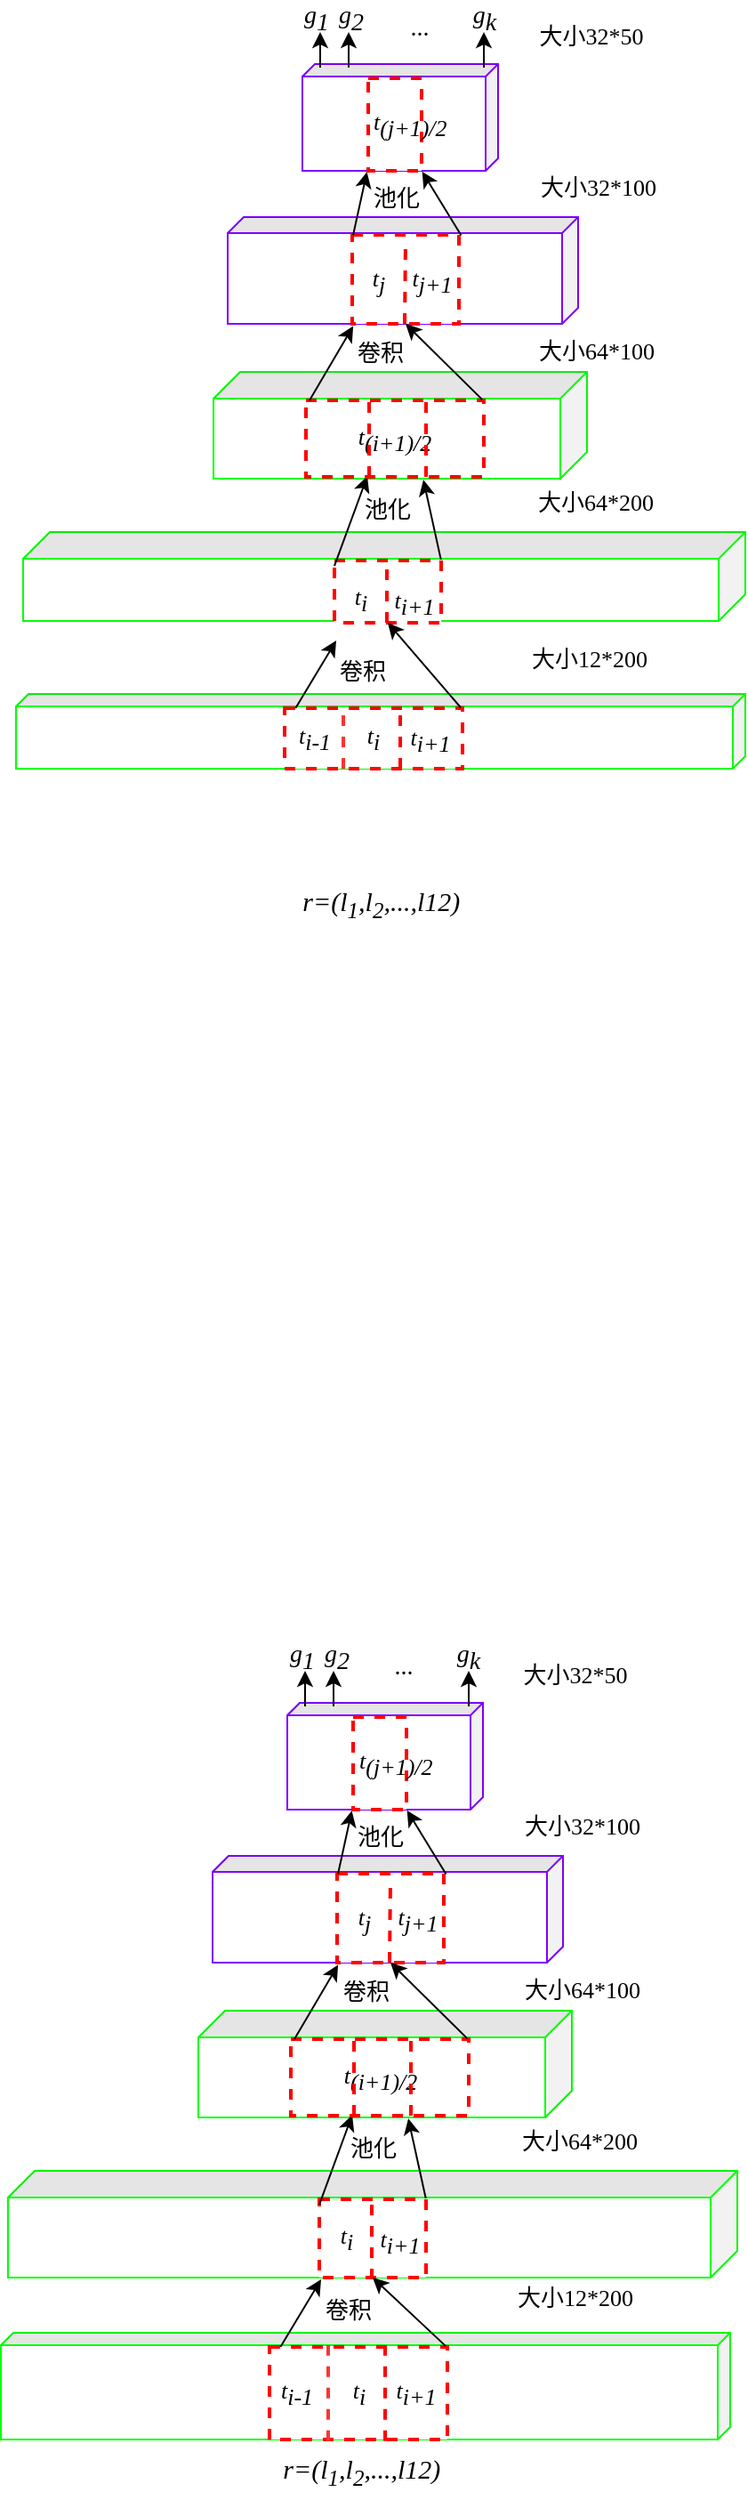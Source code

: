 <mxfile version="12.3.0" type="github" pages="1">
  <diagram id="xomN25JMLdnJ_QrAI-wc" name="Page-1">
    <mxGraphModel dx="441" dy="266" grid="1" gridSize="10" guides="1" tooltips="1" connect="1" arrows="1" fold="1" page="1" pageScale="1" pageWidth="827" pageHeight="1169" math="0" shadow="0">
      <root>
        <mxCell id="0"/>
        <mxCell id="1" parent="0"/>
        <mxCell id="jfBKxEfQu9cr7d7Tc6k2-1" value="" style="shape=cube;whiteSpace=wrap;html=1;boundedLbl=1;backgroundOutline=1;darkOpacity=0.05;darkOpacity2=0.1;direction=south;size=7;fontFamily=Times New Roman;strokeColor=#00FF00;" parent="1" vertex="1">
          <mxGeometry x="190" y="618" width="410" height="42" as="geometry"/>
        </mxCell>
        <mxCell id="jfBKxEfQu9cr7d7Tc6k2-2" value="" style="shape=cube;whiteSpace=wrap;html=1;boundedLbl=1;backgroundOutline=1;darkOpacity=0.05;darkOpacity2=0.1;direction=south;size=15;fontFamily=Times New Roman;strokeColor=#00FF00;" parent="1" vertex="1">
          <mxGeometry x="194" y="527" width="406" height="50" as="geometry"/>
        </mxCell>
        <mxCell id="jfBKxEfQu9cr7d7Tc6k2-3" value="" style="endArrow=classic;html=1;fontFamily=Times New Roman;exitX=0.012;exitY=0.017;exitDx=0;exitDy=0;exitPerimeter=0;" parent="1" edge="1">
          <mxGeometry width="50" height="50" relative="1" as="geometry">
            <mxPoint x="341.2" y="635.884" as="sourcePoint"/>
            <mxPoint x="370" y="588" as="targetPoint"/>
          </mxGeometry>
        </mxCell>
        <mxCell id="jfBKxEfQu9cr7d7Tc6k2-5" value="&lt;i style=&quot;font-size: 13px;&quot;&gt;t&lt;sub style=&quot;font-size: 13px;&quot;&gt;i&lt;/sub&gt;&lt;/i&gt;" style="rounded=0;whiteSpace=wrap;html=1;dashed=1;fontFamily=Times New Roman;fontSize=13;strokeColor=#FF0000;strokeWidth=2;" parent="1" vertex="1">
          <mxGeometry x="341" y="626" width="100" height="34" as="geometry"/>
        </mxCell>
        <mxCell id="jfBKxEfQu9cr7d7Tc6k2-18" value="&lt;font style=&quot;font-size: 13px;&quot;&gt;卷积&lt;/font&gt;" style="text;html=1;resizable=0;points=[];autosize=1;align=left;verticalAlign=top;spacingTop=-4;fontFamily=Times New Roman;fontSize=13;" parent="1" vertex="1">
          <mxGeometry x="370" y="595" width="40" height="20" as="geometry"/>
        </mxCell>
        <mxCell id="jfBKxEfQu9cr7d7Tc6k2-20" value="" style="shape=cube;whiteSpace=wrap;html=1;boundedLbl=1;backgroundOutline=1;darkOpacity=0.05;darkOpacity2=0.1;direction=south;size=15;fontFamily=Times New Roman;fontSize=16;strokeColor=#00FF00;" parent="1" vertex="1">
          <mxGeometry x="301" y="437" width="210" height="60" as="geometry"/>
        </mxCell>
        <mxCell id="jfBKxEfQu9cr7d7Tc6k2-22" value="" style="rounded=0;whiteSpace=wrap;html=1;dashed=1;fontFamily=Times New Roman;fontSize=16;strokeColor=#FF0000;strokeWidth=2;" parent="1" vertex="1">
          <mxGeometry x="369" y="543" width="60" height="35" as="geometry"/>
        </mxCell>
        <mxCell id="jfBKxEfQu9cr7d7Tc6k2-23" value="" style="endArrow=none;dashed=1;html=1;fontFamily=Times New Roman;fontSize=16;strokeColor=#FF0000;strokeWidth=2;" parent="1" edge="1">
          <mxGeometry width="50" height="50" relative="1" as="geometry">
            <mxPoint x="398.5" y="578" as="sourcePoint"/>
            <mxPoint x="398.5" y="543" as="targetPoint"/>
          </mxGeometry>
        </mxCell>
        <mxCell id="jfBKxEfQu9cr7d7Tc6k2-27" value="&lt;font style=&quot;font-size: 13px;&quot;&gt;池化&lt;/font&gt;" style="text;html=1;resizable=0;points=[];autosize=1;align=left;verticalAlign=top;spacingTop=-4;fontFamily=Times New Roman;fontSize=13;" parent="1" vertex="1">
          <mxGeometry x="384" y="504" width="40" height="20" as="geometry"/>
        </mxCell>
        <mxCell id="jfBKxEfQu9cr7d7Tc6k2-28" value="&lt;i style=&quot;font-size: 13px;&quot;&gt;t&lt;sub style=&quot;font-size: 13px;&quot;&gt;i-1&lt;/sub&gt;&lt;/i&gt;" style="text;html=1;strokeColor=none;fillColor=none;align=center;verticalAlign=middle;whiteSpace=wrap;rounded=0;dashed=1;fontFamily=Times New Roman;fontSize=13;" parent="1" vertex="1">
          <mxGeometry x="337.5" y="633" width="40" height="20" as="geometry"/>
        </mxCell>
        <mxCell id="jfBKxEfQu9cr7d7Tc6k2-34" value="&lt;i style=&quot;font-size: 13px;&quot;&gt;t&lt;sub style=&quot;font-size: 13px;&quot;&gt;i&lt;/sub&gt;&lt;/i&gt;" style="text;html=1;strokeColor=none;fillColor=none;align=center;verticalAlign=middle;whiteSpace=wrap;rounded=0;dashed=1;fontFamily=Times New Roman;fontSize=13;" parent="1" vertex="1">
          <mxGeometry x="379" y="555" width="10" height="20" as="geometry"/>
        </mxCell>
        <mxCell id="GcitMClPT5unUkETLewl-24" value="&lt;i style=&quot;font-size: 13px;&quot;&gt;t&lt;sub style=&quot;font-size: 13px;&quot;&gt;i+1&lt;/sub&gt;&lt;/i&gt;" style="text;html=1;strokeColor=none;fillColor=none;align=center;verticalAlign=middle;whiteSpace=wrap;rounded=0;dashed=1;fontFamily=Times New Roman;fontSize=13;" parent="1" vertex="1">
          <mxGeometry x="409" y="557" width="10" height="20" as="geometry"/>
        </mxCell>
        <mxCell id="jfBKxEfQu9cr7d7Tc6k2-53" value="&lt;font style=&quot;font-size: 15px&quot;&gt;&lt;font style=&quot;font-size: 15px&quot;&gt;&lt;i&gt;&lt;span&gt;&amp;nbsp;r=(l&lt;/span&gt;&lt;sub&gt;1&lt;/sub&gt;&lt;span&gt;,l&lt;/span&gt;&lt;sub&gt;2&lt;/sub&gt;&lt;span&gt;,...,l&lt;/span&gt;&lt;span&gt;12&lt;/span&gt;&lt;/i&gt;&lt;/font&gt;&lt;i&gt;)&lt;/i&gt;&lt;/font&gt;" style="text;html=1;strokeColor=none;fillColor=none;align=center;verticalAlign=middle;whiteSpace=wrap;rounded=0;dashed=1;fontFamily=Times New Roman;" parent="1" vertex="1">
          <mxGeometry x="298.5" y="720" width="189" height="31" as="geometry"/>
        </mxCell>
        <mxCell id="GcitMClPT5unUkETLewl-4" value="" style="endArrow=none;dashed=1;html=1;entryX=0.3;entryY=0;entryDx=0;entryDy=0;entryPerimeter=0;exitX=0.307;exitY=1.035;exitDx=0;exitDy=0;exitPerimeter=0;fontFamily=Times New Roman;fontSize=18;strokeColor=#FF3333;strokeWidth=2;" parent="1" edge="1">
          <mxGeometry width="50" height="50" relative="1" as="geometry">
            <mxPoint x="374" y="660" as="sourcePoint"/>
            <mxPoint x="374" y="625" as="targetPoint"/>
          </mxGeometry>
        </mxCell>
        <mxCell id="GcitMClPT5unUkETLewl-5" value="" style="endArrow=none;dashed=1;html=1;entryX=0.3;entryY=0;entryDx=0;entryDy=0;entryPerimeter=0;fontFamily=Times New Roman;fontSize=18;strokeColor=#FF0000;strokeWidth=2;" parent="1" edge="1">
          <mxGeometry width="50" height="50" relative="1" as="geometry">
            <mxPoint x="406" y="660" as="sourcePoint"/>
            <mxPoint x="406" y="625" as="targetPoint"/>
          </mxGeometry>
        </mxCell>
        <mxCell id="GcitMClPT5unUkETLewl-14" value="" style="endArrow=classic;html=1;fontFamily=Times New Roman;exitX=0.99;exitY=-0.011;exitDx=0;exitDy=0;exitPerimeter=0;entryX=0.5;entryY=1;entryDx=0;entryDy=0;" parent="1" source="jfBKxEfQu9cr7d7Tc6k2-5" target="jfBKxEfQu9cr7d7Tc6k2-22" edge="1">
          <mxGeometry width="50" height="50" relative="1" as="geometry">
            <mxPoint x="352.2" y="645.884" as="sourcePoint"/>
            <mxPoint x="381" y="598" as="targetPoint"/>
          </mxGeometry>
        </mxCell>
        <mxCell id="GcitMClPT5unUkETLewl-15" value="" style="endArrow=classic;html=1;fillColor=#ffffff;fontFamily=Times New Roman;fontSize=18;exitX=-0.017;exitY=0.025;exitDx=0;exitDy=0;exitPerimeter=0;entryX=0.345;entryY=0.992;entryDx=0;entryDy=0;entryPerimeter=0;" parent="1" target="GcitMClPT5unUkETLewl-33" edge="1">
          <mxGeometry width="50" height="50" relative="1" as="geometry">
            <mxPoint x="368.98" y="546.1" as="sourcePoint"/>
            <mxPoint x="386" y="490" as="targetPoint"/>
          </mxGeometry>
        </mxCell>
        <mxCell id="GcitMClPT5unUkETLewl-16" value="" style="endArrow=classic;html=1;fillColor=#ffffff;fontFamily=Times New Roman;fontSize=18;entryX=1.011;entryY=0.438;entryDx=0;entryDy=0;entryPerimeter=0;exitX=0.998;exitY=-0.012;exitDx=0;exitDy=0;exitPerimeter=0;" parent="1" source="jfBKxEfQu9cr7d7Tc6k2-22" target="jfBKxEfQu9cr7d7Tc6k2-20" edge="1">
          <mxGeometry width="50" height="50" relative="1" as="geometry">
            <mxPoint x="520" y="530" as="sourcePoint"/>
            <mxPoint x="570" y="480" as="targetPoint"/>
          </mxGeometry>
        </mxCell>
        <mxCell id="GcitMClPT5unUkETLewl-26" value="&lt;i style=&quot;font-size: 13px;&quot;&gt;t&lt;sub style=&quot;font-size: 13px;&quot;&gt;i+1&lt;/sub&gt;&lt;/i&gt;" style="text;html=1;strokeColor=none;fillColor=none;align=center;verticalAlign=middle;whiteSpace=wrap;rounded=0;dashed=1;fontFamily=Times New Roman;fontSize=13;" parent="1" vertex="1">
          <mxGeometry x="418" y="634" width="10" height="20" as="geometry"/>
        </mxCell>
        <mxCell id="GcitMClPT5unUkETLewl-31" value="" style="shape=cube;whiteSpace=wrap;html=1;boundedLbl=1;backgroundOutline=1;darkOpacity=0.05;darkOpacity2=0.1;direction=south;size=9;fontFamily=Times New Roman;strokeColor=#7F00FF;" parent="1" vertex="1">
          <mxGeometry x="309" y="350" width="197" height="60" as="geometry"/>
        </mxCell>
        <mxCell id="GcitMClPT5unUkETLewl-32" value="" style="shape=cube;whiteSpace=wrap;html=1;boundedLbl=1;backgroundOutline=1;darkOpacity=0.05;darkOpacity2=0.1;direction=south;size=7;fontFamily=Times New Roman;strokeColor=#7F00FF;" parent="1" vertex="1">
          <mxGeometry x="351" y="264" width="110" height="60" as="geometry"/>
        </mxCell>
        <mxCell id="GcitMClPT5unUkETLewl-33" value="&lt;i style=&quot;font-size: 13px;&quot;&gt;t&lt;/i&gt;&lt;i style=&quot;font-size: 13px;&quot;&gt;&lt;sub style=&quot;font-size: 13px;&quot;&gt;(i+1)/2&lt;/sub&gt;&lt;/i&gt;" style="rounded=0;whiteSpace=wrap;html=1;dashed=1;fontFamily=Times New Roman;fontSize=13;strokeColor=#FF0000;strokeWidth=2;" parent="1" vertex="1">
          <mxGeometry x="353" y="453" width="100" height="43" as="geometry"/>
        </mxCell>
        <mxCell id="GcitMClPT5unUkETLewl-35" value="" style="endArrow=none;dashed=1;html=1;entryX=0.3;entryY=0;entryDx=0;entryDy=0;entryPerimeter=0;exitX=0.307;exitY=1.035;exitDx=0;exitDy=0;exitPerimeter=0;fontFamily=Times New Roman;fontSize=18;strokeColor=#FF0000;strokeWidth=2;" parent="1" edge="1">
          <mxGeometry width="50" height="50" relative="1" as="geometry">
            <mxPoint x="388.5" y="496" as="sourcePoint"/>
            <mxPoint x="388.5" y="449" as="targetPoint"/>
          </mxGeometry>
        </mxCell>
        <mxCell id="GcitMClPT5unUkETLewl-36" value="" style="endArrow=none;dashed=1;html=1;entryX=0.3;entryY=0;entryDx=0;entryDy=0;entryPerimeter=0;exitX=0.307;exitY=1.035;exitDx=0;exitDy=0;exitPerimeter=0;fontFamily=Times New Roman;fontSize=18;strokeColor=#FF0000;strokeWidth=2;" parent="1" edge="1">
          <mxGeometry width="50" height="50" relative="1" as="geometry">
            <mxPoint x="420.5" y="496" as="sourcePoint"/>
            <mxPoint x="420.5" y="449" as="targetPoint"/>
          </mxGeometry>
        </mxCell>
        <mxCell id="GcitMClPT5unUkETLewl-39" value="" style="rounded=0;whiteSpace=wrap;html=1;dashed=1;fontFamily=Times New Roman;fontSize=16;strokeColor=#FF0000;strokeWidth=2;" parent="1" vertex="1">
          <mxGeometry x="379" y="360" width="60" height="50" as="geometry"/>
        </mxCell>
        <mxCell id="GcitMClPT5unUkETLewl-40" value="" style="endArrow=none;dashed=1;html=1;exitX=0.307;exitY=1.035;exitDx=0;exitDy=0;exitPerimeter=0;fontFamily=Times New Roman;fontSize=18;strokeColor=#FF0000;strokeWidth=2;" parent="1" edge="1">
          <mxGeometry width="50" height="50" relative="1" as="geometry">
            <mxPoint x="408.5" y="410" as="sourcePoint"/>
            <mxPoint x="409" y="363" as="targetPoint"/>
          </mxGeometry>
        </mxCell>
        <mxCell id="GcitMClPT5unUkETLewl-42" value="" style="rounded=0;whiteSpace=wrap;html=1;dashed=1;fontFamily=Times New Roman;fontSize=16;strokeColor=#FF0000;strokeWidth=2;" parent="1" vertex="1">
          <mxGeometry x="388" y="272" width="30" height="52" as="geometry"/>
        </mxCell>
        <mxCell id="GcitMClPT5unUkETLewl-43" value="" style="endArrow=classic;html=1;strokeColor=#000000;strokeWidth=1;fillColor=#ffffff;fontFamily=Times New Roman;fontSize=18;entryX=0.026;entryY=1.025;entryDx=0;entryDy=0;entryPerimeter=0;" parent="1" edge="1">
          <mxGeometry width="50" height="50" relative="1" as="geometry">
            <mxPoint x="355" y="453" as="sourcePoint"/>
            <mxPoint x="379.56" y="411.25" as="targetPoint"/>
          </mxGeometry>
        </mxCell>
        <mxCell id="GcitMClPT5unUkETLewl-44" value="" style="endArrow=classic;html=1;strokeColor=#000000;strokeWidth=1;fillColor=#ffffff;fontFamily=Times New Roman;fontSize=18;entryX=0.5;entryY=1;entryDx=0;entryDy=0;exitX=0.991;exitY=-0.01;exitDx=0;exitDy=0;exitPerimeter=0;" parent="1" source="GcitMClPT5unUkETLewl-33" target="GcitMClPT5unUkETLewl-39" edge="1">
          <mxGeometry width="50" height="50" relative="1" as="geometry">
            <mxPoint x="456" y="454" as="sourcePoint"/>
            <mxPoint x="260" y="390" as="targetPoint"/>
          </mxGeometry>
        </mxCell>
        <mxCell id="GcitMClPT5unUkETLewl-45" value="" style="endArrow=classic;html=1;strokeColor=#000000;strokeWidth=1;fillColor=#ffffff;fontFamily=Times New Roman;fontSize=18;exitX=0.009;exitY=0.001;exitDx=0;exitDy=0;exitPerimeter=0;entryX=-0.024;entryY=1.013;entryDx=0;entryDy=0;entryPerimeter=0;" parent="1" source="GcitMClPT5unUkETLewl-39" target="GcitMClPT5unUkETLewl-42" edge="1">
          <mxGeometry width="50" height="50" relative="1" as="geometry">
            <mxPoint x="510" y="360" as="sourcePoint"/>
            <mxPoint x="560" y="310" as="targetPoint"/>
          </mxGeometry>
        </mxCell>
        <mxCell id="GcitMClPT5unUkETLewl-46" value="" style="endArrow=classic;html=1;strokeColor=#000000;strokeWidth=1;fillColor=#ffffff;fontFamily=Times New Roman;fontSize=18;exitX=1.021;exitY=0.006;exitDx=0;exitDy=0;exitPerimeter=0;entryX=1.007;entryY=0.388;entryDx=0;entryDy=0;entryPerimeter=0;" parent="1" source="GcitMClPT5unUkETLewl-39" target="GcitMClPT5unUkETLewl-32" edge="1">
          <mxGeometry width="50" height="50" relative="1" as="geometry">
            <mxPoint x="560" y="400" as="sourcePoint"/>
            <mxPoint x="610" y="350" as="targetPoint"/>
          </mxGeometry>
        </mxCell>
        <mxCell id="GcitMClPT5unUkETLewl-47" value="&lt;font style=&quot;font-size: 13px;&quot;&gt;卷积&lt;/font&gt;" style="text;html=1;resizable=0;points=[];autosize=1;align=left;verticalAlign=top;spacingTop=-4;fontFamily=Times New Roman;fontSize=13;" parent="1" vertex="1">
          <mxGeometry x="380" y="416" width="40" height="20" as="geometry"/>
        </mxCell>
        <mxCell id="GcitMClPT5unUkETLewl-48" value="&lt;font style=&quot;font-size: 13px;&quot;&gt;池化&lt;/font&gt;" style="text;html=1;resizable=0;points=[];autosize=1;align=left;verticalAlign=top;spacingTop=-4;fontFamily=Times New Roman;fontSize=13;" parent="1" vertex="1">
          <mxGeometry x="388.5" y="329" width="40" height="20" as="geometry"/>
        </mxCell>
        <mxCell id="GcitMClPT5unUkETLewl-51" value="&lt;font style=&quot;font-size: 13px;&quot;&gt;大小64*200&lt;/font&gt;" style="text;html=1;strokeColor=none;fillColor=none;align=center;verticalAlign=middle;whiteSpace=wrap;rounded=0;shadow=0;glass=0;comic=0;labelBackgroundColor=none;fontFamily=Times New Roman;fontSize=13;" parent="1" vertex="1">
          <mxGeometry x="469.5" y="492.5" width="92" height="35" as="geometry"/>
        </mxCell>
        <mxCell id="GcitMClPT5unUkETLewl-53" value="&lt;i style=&quot;font-size: 13px;&quot;&gt;t&lt;sub style=&quot;font-size: 13px;&quot;&gt;j&lt;/sub&gt;&lt;/i&gt;" style="text;html=1;strokeColor=none;fillColor=none;align=center;verticalAlign=middle;whiteSpace=wrap;rounded=0;shadow=0;glass=0;comic=0;labelBackgroundColor=none;fontFamily=Times New Roman;fontSize=13;" parent="1" vertex="1">
          <mxGeometry x="379" y="376" width="30" height="20" as="geometry"/>
        </mxCell>
        <mxCell id="GcitMClPT5unUkETLewl-54" value="&lt;i style=&quot;font-size: 13px;&quot;&gt;t&lt;sub style=&quot;font-size: 13px;&quot;&gt;j+1&lt;/sub&gt;&lt;/i&gt;" style="text;html=1;strokeColor=none;fillColor=none;align=center;verticalAlign=middle;whiteSpace=wrap;rounded=0;shadow=0;glass=0;comic=0;labelBackgroundColor=none;fontFamily=Times New Roman;fontSize=13;" parent="1" vertex="1">
          <mxGeometry x="404" y="376" width="40" height="20" as="geometry"/>
        </mxCell>
        <mxCell id="GcitMClPT5unUkETLewl-55" value="&lt;i style=&quot;font-size: 13px;&quot;&gt;t&lt;sub style=&quot;font-size: 13px;&quot;&gt;(j+1)/2&lt;/sub&gt;&lt;/i&gt;" style="text;html=1;fontSize=13;fontFamily=Times New Roman;" parent="1" vertex="1">
          <mxGeometry x="389" y="282" width="50" height="38" as="geometry"/>
        </mxCell>
        <mxCell id="GcitMClPT5unUkETLewl-58" value="" style="endArrow=classic;html=1;strokeColor=#000000;strokeWidth=1;fillColor=#ffffff;fontFamily=Times New Roman;fontSize=18;" parent="1" edge="1">
          <mxGeometry width="50" height="50" relative="1" as="geometry">
            <mxPoint x="361" y="266" as="sourcePoint"/>
            <mxPoint x="361" y="246" as="targetPoint"/>
          </mxGeometry>
        </mxCell>
        <mxCell id="GcitMClPT5unUkETLewl-59" value="" style="endArrow=classic;html=1;strokeColor=#000000;strokeWidth=1;fillColor=#ffffff;fontFamily=Times New Roman;fontSize=18;" parent="1" edge="1">
          <mxGeometry width="50" height="50" relative="1" as="geometry">
            <mxPoint x="377.0" y="266" as="sourcePoint"/>
            <mxPoint x="377.0" y="246" as="targetPoint"/>
          </mxGeometry>
        </mxCell>
        <mxCell id="GcitMClPT5unUkETLewl-60" value="" style="endArrow=classic;html=1;strokeColor=#000000;strokeWidth=1;fillColor=#ffffff;fontFamily=Times New Roman;fontSize=18;" parent="1" edge="1">
          <mxGeometry width="50" height="50" relative="1" as="geometry">
            <mxPoint x="453.0" y="266" as="sourcePoint"/>
            <mxPoint x="453.0" y="246" as="targetPoint"/>
          </mxGeometry>
        </mxCell>
        <mxCell id="GcitMClPT5unUkETLewl-61" value="&lt;i style=&quot;font-size: 14px;&quot;&gt;g&lt;sub style=&quot;font-size: 14px;&quot;&gt;1&lt;/sub&gt;&lt;/i&gt;" style="text;html=1;strokeColor=none;fillColor=none;align=center;verticalAlign=middle;whiteSpace=wrap;rounded=0;shadow=0;glass=0;comic=0;labelBackgroundColor=none;fontFamily=Times New Roman;fontSize=14;" parent="1" vertex="1">
          <mxGeometry x="344" y="229" width="30" height="20" as="geometry"/>
        </mxCell>
        <mxCell id="GcitMClPT5unUkETLewl-62" value="&lt;i style=&quot;font-size: 14px;&quot;&gt;g&lt;sub style=&quot;font-size: 14px;&quot;&gt;2&lt;br style=&quot;font-size: 14px;&quot;&gt;&lt;/sub&gt;&lt;/i&gt;" style="text;html=1;strokeColor=none;fillColor=none;align=center;verticalAlign=middle;whiteSpace=wrap;rounded=0;shadow=0;glass=0;comic=0;labelBackgroundColor=none;fontFamily=Times New Roman;fontSize=14;" parent="1" vertex="1">
          <mxGeometry x="369" y="229" width="19" height="20" as="geometry"/>
        </mxCell>
        <mxCell id="GcitMClPT5unUkETLewl-64" value="&lt;i style=&quot;font-size: 14px;&quot;&gt;g&lt;sub style=&quot;font-size: 14px;&quot;&gt;k&lt;br style=&quot;font-size: 14px;&quot;&gt;&lt;/sub&gt;&lt;/i&gt;" style="text;html=1;strokeColor=none;fillColor=none;align=center;verticalAlign=middle;whiteSpace=wrap;rounded=0;shadow=0;glass=0;comic=0;labelBackgroundColor=none;fontFamily=Times New Roman;fontSize=14;" parent="1" vertex="1">
          <mxGeometry x="444.5" y="229" width="17" height="20" as="geometry"/>
        </mxCell>
        <mxCell id="GcitMClPT5unUkETLewl-66" value="&lt;font style=&quot;font-size: 14px;&quot;&gt;...&lt;/font&gt;" style="text;html=1;strokeColor=none;fillColor=none;align=center;verticalAlign=middle;whiteSpace=wrap;rounded=0;shadow=0;glass=0;comic=0;labelBackgroundColor=none;fontFamily=Times New Roman;fontSize=14;" parent="1" vertex="1">
          <mxGeometry x="401.5" y="236" width="30" height="15" as="geometry"/>
        </mxCell>
        <mxCell id="GcitMClPT5unUkETLewl-67" value="&lt;font style=&quot;font-size: 13px;&quot;&gt;大小12*200&lt;/font&gt;" style="text;html=1;fontSize=13;fontFamily=Times New Roman;" parent="1" vertex="1">
          <mxGeometry x="478" y="584" width="101" height="40" as="geometry"/>
        </mxCell>
        <mxCell id="GcitMClPT5unUkETLewl-68" value="&lt;font style=&quot;font-size: 13px;&quot;&gt;大小64*100&lt;/font&gt;" style="text;html=1;strokeColor=none;fillColor=none;align=center;verticalAlign=middle;whiteSpace=wrap;rounded=0;shadow=0;glass=0;comic=0;labelBackgroundColor=none;fontFamily=Times New Roman;fontSize=13;" parent="1" vertex="1">
          <mxGeometry x="468" y="407" width="97" height="35" as="geometry"/>
        </mxCell>
        <mxCell id="GcitMClPT5unUkETLewl-69" value="&lt;font style=&quot;font-size: 13px;&quot;&gt;大小32*100&lt;/font&gt;" style="text;html=1;strokeColor=none;fillColor=none;align=center;verticalAlign=middle;whiteSpace=wrap;rounded=0;shadow=0;glass=0;comic=0;labelBackgroundColor=none;fontFamily=Times New Roman;fontSize=13;" parent="1" vertex="1">
          <mxGeometry x="468.5" y="315" width="97" height="35" as="geometry"/>
        </mxCell>
        <mxCell id="GcitMClPT5unUkETLewl-70" value="&lt;font style=&quot;font-size: 13px;&quot;&gt;大小32*50&lt;/font&gt;" style="text;html=1;strokeColor=none;fillColor=none;align=center;verticalAlign=middle;whiteSpace=wrap;rounded=0;shadow=0;glass=0;comic=0;labelBackgroundColor=none;fontFamily=Times New Roman;fontSize=13;" parent="1" vertex="1">
          <mxGeometry x="464.5" y="230.5" width="97" height="35" as="geometry"/>
        </mxCell>
        <mxCell id="2TXswu2r6WJ3RSh1Z9Y_-3" value="" style="shape=cube;whiteSpace=wrap;html=1;boundedLbl=1;backgroundOutline=1;darkOpacity=0.05;darkOpacity2=0.1;direction=south;size=7;fontFamily=Times New Roman;strokeColor=#00FF00;" vertex="1" parent="1">
          <mxGeometry x="181.5" y="1539" width="410" height="60" as="geometry"/>
        </mxCell>
        <mxCell id="2TXswu2r6WJ3RSh1Z9Y_-4" value="" style="shape=cube;whiteSpace=wrap;html=1;boundedLbl=1;backgroundOutline=1;darkOpacity=0.05;darkOpacity2=0.1;direction=south;size=15;fontFamily=Times New Roman;strokeColor=#00FF00;" vertex="1" parent="1">
          <mxGeometry x="185.5" y="1448" width="410" height="60" as="geometry"/>
        </mxCell>
        <mxCell id="2TXswu2r6WJ3RSh1Z9Y_-5" value="" style="endArrow=classic;html=1;fontFamily=Times New Roman;exitX=0.012;exitY=0.017;exitDx=0;exitDy=0;exitPerimeter=0;" edge="1" parent="1">
          <mxGeometry width="50" height="50" relative="1" as="geometry">
            <mxPoint x="332.7" y="1556.884" as="sourcePoint"/>
            <mxPoint x="361.5" y="1509" as="targetPoint"/>
          </mxGeometry>
        </mxCell>
        <mxCell id="2TXswu2r6WJ3RSh1Z9Y_-6" value="&lt;i style=&quot;font-size: 13px;&quot;&gt;t&lt;sub style=&quot;font-size: 13px;&quot;&gt;i&lt;/sub&gt;&lt;/i&gt;" style="rounded=0;whiteSpace=wrap;html=1;dashed=1;fontFamily=Times New Roman;fontSize=13;strokeColor=#FF0000;strokeWidth=2;" vertex="1" parent="1">
          <mxGeometry x="332.5" y="1547" width="100" height="52" as="geometry"/>
        </mxCell>
        <mxCell id="2TXswu2r6WJ3RSh1Z9Y_-7" value="&lt;font style=&quot;font-size: 13px;&quot;&gt;卷积&lt;/font&gt;" style="text;html=1;resizable=0;points=[];autosize=1;align=left;verticalAlign=top;spacingTop=-4;fontFamily=Times New Roman;fontSize=13;" vertex="1" parent="1">
          <mxGeometry x="361.5" y="1516" width="40" height="20" as="geometry"/>
        </mxCell>
        <mxCell id="2TXswu2r6WJ3RSh1Z9Y_-8" value="" style="shape=cube;whiteSpace=wrap;html=1;boundedLbl=1;backgroundOutline=1;darkOpacity=0.05;darkOpacity2=0.1;direction=south;size=15;fontFamily=Times New Roman;fontSize=16;strokeColor=#00FF00;" vertex="1" parent="1">
          <mxGeometry x="292.5" y="1358" width="210" height="60" as="geometry"/>
        </mxCell>
        <mxCell id="2TXswu2r6WJ3RSh1Z9Y_-9" value="" style="rounded=0;whiteSpace=wrap;html=1;dashed=1;fontFamily=Times New Roman;fontSize=16;strokeColor=#FF0000;strokeWidth=2;" vertex="1" parent="1">
          <mxGeometry x="360.5" y="1464" width="60" height="44" as="geometry"/>
        </mxCell>
        <mxCell id="2TXswu2r6WJ3RSh1Z9Y_-10" value="" style="endArrow=none;dashed=1;html=1;fontFamily=Times New Roman;fontSize=16;strokeColor=#FF0000;strokeWidth=2;" edge="1" parent="1">
          <mxGeometry width="50" height="50" relative="1" as="geometry">
            <mxPoint x="390" y="1509" as="sourcePoint"/>
            <mxPoint x="390" y="1464" as="targetPoint"/>
          </mxGeometry>
        </mxCell>
        <mxCell id="2TXswu2r6WJ3RSh1Z9Y_-11" value="&lt;font style=&quot;font-size: 13px;&quot;&gt;池化&lt;/font&gt;" style="text;html=1;resizable=0;points=[];autosize=1;align=left;verticalAlign=top;spacingTop=-4;fontFamily=Times New Roman;fontSize=13;" vertex="1" parent="1">
          <mxGeometry x="375.5" y="1425" width="40" height="20" as="geometry"/>
        </mxCell>
        <mxCell id="2TXswu2r6WJ3RSh1Z9Y_-12" value="&lt;i style=&quot;font-size: 13px;&quot;&gt;t&lt;sub style=&quot;font-size: 13px;&quot;&gt;i-1&lt;/sub&gt;&lt;/i&gt;" style="text;html=1;strokeColor=none;fillColor=none;align=center;verticalAlign=middle;whiteSpace=wrap;rounded=0;dashed=1;fontFamily=Times New Roman;fontSize=13;" vertex="1" parent="1">
          <mxGeometry x="328" y="1563" width="40" height="20" as="geometry"/>
        </mxCell>
        <mxCell id="2TXswu2r6WJ3RSh1Z9Y_-13" value="&lt;i style=&quot;font-size: 13px;&quot;&gt;t&lt;sub style=&quot;font-size: 13px;&quot;&gt;i&lt;/sub&gt;&lt;/i&gt;" style="text;html=1;strokeColor=none;fillColor=none;align=center;verticalAlign=middle;whiteSpace=wrap;rounded=0;dashed=1;fontFamily=Times New Roman;fontSize=13;" vertex="1" parent="1">
          <mxGeometry x="370.5" y="1476" width="10" height="20" as="geometry"/>
        </mxCell>
        <mxCell id="2TXswu2r6WJ3RSh1Z9Y_-14" value="&lt;i style=&quot;font-size: 13px;&quot;&gt;t&lt;sub style=&quot;font-size: 13px;&quot;&gt;i+1&lt;/sub&gt;&lt;/i&gt;" style="text;html=1;strokeColor=none;fillColor=none;align=center;verticalAlign=middle;whiteSpace=wrap;rounded=0;dashed=1;fontFamily=Times New Roman;fontSize=13;" vertex="1" parent="1">
          <mxGeometry x="400.5" y="1478" width="10" height="20" as="geometry"/>
        </mxCell>
        <mxCell id="2TXswu2r6WJ3RSh1Z9Y_-15" value="&lt;font style=&quot;font-size: 15px&quot;&gt;&lt;font style=&quot;font-size: 15px&quot;&gt;&lt;i&gt;&lt;span&gt;&amp;nbsp;r=(l&lt;/span&gt;&lt;sub&gt;1&lt;/sub&gt;&lt;span&gt;,l&lt;/span&gt;&lt;sub&gt;2&lt;/sub&gt;&lt;span&gt;,...,l&lt;/span&gt;&lt;span&gt;12&lt;/span&gt;&lt;/i&gt;&lt;/font&gt;&lt;i&gt;)&lt;/i&gt;&lt;/font&gt;" style="text;html=1;strokeColor=none;fillColor=none;align=center;verticalAlign=middle;whiteSpace=wrap;rounded=0;dashed=1;fontFamily=Times New Roman;" vertex="1" parent="1">
          <mxGeometry x="288" y="1601" width="189" height="31" as="geometry"/>
        </mxCell>
        <mxCell id="2TXswu2r6WJ3RSh1Z9Y_-16" value="" style="endArrow=none;dashed=1;html=1;entryX=0.3;entryY=0;entryDx=0;entryDy=0;entryPerimeter=0;exitX=0.307;exitY=1.035;exitDx=0;exitDy=0;exitPerimeter=0;fontFamily=Times New Roman;fontSize=18;strokeColor=#FF3333;strokeWidth=2;" edge="1" parent="1">
          <mxGeometry width="50" height="50" relative="1" as="geometry">
            <mxPoint x="365.5" y="1599.82" as="sourcePoint"/>
            <mxPoint x="365.5" y="1546" as="targetPoint"/>
          </mxGeometry>
        </mxCell>
        <mxCell id="2TXswu2r6WJ3RSh1Z9Y_-17" value="" style="endArrow=none;dashed=1;html=1;entryX=0.3;entryY=0;entryDx=0;entryDy=0;entryPerimeter=0;exitX=0.307;exitY=1.035;exitDx=0;exitDy=0;exitPerimeter=0;fontFamily=Times New Roman;fontSize=18;strokeColor=#FF0000;strokeWidth=2;" edge="1" parent="1">
          <mxGeometry width="50" height="50" relative="1" as="geometry">
            <mxPoint x="397.5" y="1599.82" as="sourcePoint"/>
            <mxPoint x="397.5" y="1546" as="targetPoint"/>
          </mxGeometry>
        </mxCell>
        <mxCell id="2TXswu2r6WJ3RSh1Z9Y_-18" value="" style="endArrow=classic;html=1;fontFamily=Times New Roman;exitX=0.99;exitY=-0.011;exitDx=0;exitDy=0;exitPerimeter=0;entryX=0.5;entryY=1;entryDx=0;entryDy=0;" edge="1" parent="1" source="2TXswu2r6WJ3RSh1Z9Y_-6" target="2TXswu2r6WJ3RSh1Z9Y_-9">
          <mxGeometry width="50" height="50" relative="1" as="geometry">
            <mxPoint x="343.7" y="1566.884" as="sourcePoint"/>
            <mxPoint x="372.5" y="1519" as="targetPoint"/>
          </mxGeometry>
        </mxCell>
        <mxCell id="2TXswu2r6WJ3RSh1Z9Y_-19" value="" style="endArrow=classic;html=1;fillColor=#ffffff;fontFamily=Times New Roman;fontSize=18;exitX=-0.017;exitY=0.025;exitDx=0;exitDy=0;exitPerimeter=0;entryX=0.345;entryY=0.992;entryDx=0;entryDy=0;entryPerimeter=0;" edge="1" parent="1" target="2TXswu2r6WJ3RSh1Z9Y_-24">
          <mxGeometry width="50" height="50" relative="1" as="geometry">
            <mxPoint x="360.48" y="1467.1" as="sourcePoint"/>
            <mxPoint x="377.5" y="1411" as="targetPoint"/>
          </mxGeometry>
        </mxCell>
        <mxCell id="2TXswu2r6WJ3RSh1Z9Y_-20" value="" style="endArrow=classic;html=1;fillColor=#ffffff;fontFamily=Times New Roman;fontSize=18;entryX=1.011;entryY=0.438;entryDx=0;entryDy=0;entryPerimeter=0;exitX=0.998;exitY=-0.012;exitDx=0;exitDy=0;exitPerimeter=0;" edge="1" parent="1" source="2TXswu2r6WJ3RSh1Z9Y_-9" target="2TXswu2r6WJ3RSh1Z9Y_-8">
          <mxGeometry width="50" height="50" relative="1" as="geometry">
            <mxPoint x="511.5" y="1451" as="sourcePoint"/>
            <mxPoint x="561.5" y="1401" as="targetPoint"/>
          </mxGeometry>
        </mxCell>
        <mxCell id="2TXswu2r6WJ3RSh1Z9Y_-21" value="&lt;i style=&quot;font-size: 13px;&quot;&gt;t&lt;sub style=&quot;font-size: 13px;&quot;&gt;i+1&lt;/sub&gt;&lt;/i&gt;" style="text;html=1;strokeColor=none;fillColor=none;align=center;verticalAlign=middle;whiteSpace=wrap;rounded=0;dashed=1;fontFamily=Times New Roman;fontSize=13;" vertex="1" parent="1">
          <mxGeometry x="409.5" y="1563" width="10" height="20" as="geometry"/>
        </mxCell>
        <mxCell id="2TXswu2r6WJ3RSh1Z9Y_-22" value="" style="shape=cube;whiteSpace=wrap;html=1;boundedLbl=1;backgroundOutline=1;darkOpacity=0.05;darkOpacity2=0.1;direction=south;size=9;fontFamily=Times New Roman;strokeColor=#7F00FF;" vertex="1" parent="1">
          <mxGeometry x="300.5" y="1271" width="197" height="60" as="geometry"/>
        </mxCell>
        <mxCell id="2TXswu2r6WJ3RSh1Z9Y_-23" value="" style="shape=cube;whiteSpace=wrap;html=1;boundedLbl=1;backgroundOutline=1;darkOpacity=0.05;darkOpacity2=0.1;direction=south;size=7;fontFamily=Times New Roman;strokeColor=#7F00FF;" vertex="1" parent="1">
          <mxGeometry x="342.5" y="1185" width="110" height="60" as="geometry"/>
        </mxCell>
        <mxCell id="2TXswu2r6WJ3RSh1Z9Y_-24" value="&lt;i style=&quot;font-size: 13px;&quot;&gt;t&lt;/i&gt;&lt;i style=&quot;font-size: 13px;&quot;&gt;&lt;sub style=&quot;font-size: 13px;&quot;&gt;(i+1)/2&lt;/sub&gt;&lt;/i&gt;" style="rounded=0;whiteSpace=wrap;html=1;dashed=1;fontFamily=Times New Roman;fontSize=13;strokeColor=#FF0000;strokeWidth=2;" vertex="1" parent="1">
          <mxGeometry x="344.5" y="1374" width="100" height="43" as="geometry"/>
        </mxCell>
        <mxCell id="2TXswu2r6WJ3RSh1Z9Y_-25" value="" style="endArrow=none;dashed=1;html=1;entryX=0.3;entryY=0;entryDx=0;entryDy=0;entryPerimeter=0;exitX=0.307;exitY=1.035;exitDx=0;exitDy=0;exitPerimeter=0;fontFamily=Times New Roman;fontSize=18;strokeColor=#FF0000;strokeWidth=2;" edge="1" parent="1">
          <mxGeometry width="50" height="50" relative="1" as="geometry">
            <mxPoint x="380" y="1417" as="sourcePoint"/>
            <mxPoint x="380" y="1370" as="targetPoint"/>
          </mxGeometry>
        </mxCell>
        <mxCell id="2TXswu2r6WJ3RSh1Z9Y_-26" value="" style="endArrow=none;dashed=1;html=1;entryX=0.3;entryY=0;entryDx=0;entryDy=0;entryPerimeter=0;exitX=0.307;exitY=1.035;exitDx=0;exitDy=0;exitPerimeter=0;fontFamily=Times New Roman;fontSize=18;strokeColor=#FF0000;strokeWidth=2;" edge="1" parent="1">
          <mxGeometry width="50" height="50" relative="1" as="geometry">
            <mxPoint x="412" y="1417" as="sourcePoint"/>
            <mxPoint x="412" y="1370" as="targetPoint"/>
          </mxGeometry>
        </mxCell>
        <mxCell id="2TXswu2r6WJ3RSh1Z9Y_-27" value="" style="rounded=0;whiteSpace=wrap;html=1;dashed=1;fontFamily=Times New Roman;fontSize=16;strokeColor=#FF0000;strokeWidth=2;" vertex="1" parent="1">
          <mxGeometry x="370.5" y="1281" width="60" height="50" as="geometry"/>
        </mxCell>
        <mxCell id="2TXswu2r6WJ3RSh1Z9Y_-28" value="" style="endArrow=none;dashed=1;html=1;exitX=0.307;exitY=1.035;exitDx=0;exitDy=0;exitPerimeter=0;fontFamily=Times New Roman;fontSize=18;strokeColor=#FF0000;strokeWidth=2;" edge="1" parent="1">
          <mxGeometry width="50" height="50" relative="1" as="geometry">
            <mxPoint x="400" y="1331" as="sourcePoint"/>
            <mxPoint x="400.5" y="1284" as="targetPoint"/>
          </mxGeometry>
        </mxCell>
        <mxCell id="2TXswu2r6WJ3RSh1Z9Y_-29" value="" style="rounded=0;whiteSpace=wrap;html=1;dashed=1;fontFamily=Times New Roman;fontSize=16;strokeColor=#FF0000;strokeWidth=2;" vertex="1" parent="1">
          <mxGeometry x="379.5" y="1193" width="30" height="52" as="geometry"/>
        </mxCell>
        <mxCell id="2TXswu2r6WJ3RSh1Z9Y_-30" value="" style="endArrow=classic;html=1;strokeColor=#000000;strokeWidth=1;fillColor=#ffffff;fontFamily=Times New Roman;fontSize=18;entryX=0.026;entryY=1.025;entryDx=0;entryDy=0;entryPerimeter=0;" edge="1" parent="1">
          <mxGeometry width="50" height="50" relative="1" as="geometry">
            <mxPoint x="346.5" y="1374" as="sourcePoint"/>
            <mxPoint x="371.06" y="1332.25" as="targetPoint"/>
          </mxGeometry>
        </mxCell>
        <mxCell id="2TXswu2r6WJ3RSh1Z9Y_-31" value="" style="endArrow=classic;html=1;strokeColor=#000000;strokeWidth=1;fillColor=#ffffff;fontFamily=Times New Roman;fontSize=18;entryX=0.5;entryY=1;entryDx=0;entryDy=0;exitX=0.991;exitY=-0.01;exitDx=0;exitDy=0;exitPerimeter=0;" edge="1" parent="1" source="2TXswu2r6WJ3RSh1Z9Y_-24" target="2TXswu2r6WJ3RSh1Z9Y_-27">
          <mxGeometry width="50" height="50" relative="1" as="geometry">
            <mxPoint x="447.5" y="1375" as="sourcePoint"/>
            <mxPoint x="251.5" y="1311" as="targetPoint"/>
          </mxGeometry>
        </mxCell>
        <mxCell id="2TXswu2r6WJ3RSh1Z9Y_-32" value="" style="endArrow=classic;html=1;strokeColor=#000000;strokeWidth=1;fillColor=#ffffff;fontFamily=Times New Roman;fontSize=18;exitX=0.009;exitY=0.001;exitDx=0;exitDy=0;exitPerimeter=0;entryX=-0.024;entryY=1.013;entryDx=0;entryDy=0;entryPerimeter=0;" edge="1" parent="1" source="2TXswu2r6WJ3RSh1Z9Y_-27" target="2TXswu2r6WJ3RSh1Z9Y_-29">
          <mxGeometry width="50" height="50" relative="1" as="geometry">
            <mxPoint x="501.5" y="1281" as="sourcePoint"/>
            <mxPoint x="551.5" y="1231" as="targetPoint"/>
          </mxGeometry>
        </mxCell>
        <mxCell id="2TXswu2r6WJ3RSh1Z9Y_-33" value="" style="endArrow=classic;html=1;strokeColor=#000000;strokeWidth=1;fillColor=#ffffff;fontFamily=Times New Roman;fontSize=18;exitX=1.021;exitY=0.006;exitDx=0;exitDy=0;exitPerimeter=0;entryX=1.007;entryY=0.388;entryDx=0;entryDy=0;entryPerimeter=0;" edge="1" parent="1" source="2TXswu2r6WJ3RSh1Z9Y_-27" target="2TXswu2r6WJ3RSh1Z9Y_-23">
          <mxGeometry width="50" height="50" relative="1" as="geometry">
            <mxPoint x="551.5" y="1321" as="sourcePoint"/>
            <mxPoint x="601.5" y="1271" as="targetPoint"/>
          </mxGeometry>
        </mxCell>
        <mxCell id="2TXswu2r6WJ3RSh1Z9Y_-34" value="&lt;font style=&quot;font-size: 13px;&quot;&gt;卷积&lt;/font&gt;" style="text;html=1;resizable=0;points=[];autosize=1;align=left;verticalAlign=top;spacingTop=-4;fontFamily=Times New Roman;fontSize=13;" vertex="1" parent="1">
          <mxGeometry x="371.5" y="1337" width="40" height="20" as="geometry"/>
        </mxCell>
        <mxCell id="2TXswu2r6WJ3RSh1Z9Y_-35" value="&lt;font style=&quot;font-size: 13px;&quot;&gt;池化&lt;/font&gt;" style="text;html=1;resizable=0;points=[];autosize=1;align=left;verticalAlign=top;spacingTop=-4;fontFamily=Times New Roman;fontSize=13;" vertex="1" parent="1">
          <mxGeometry x="380" y="1250" width="40" height="20" as="geometry"/>
        </mxCell>
        <mxCell id="2TXswu2r6WJ3RSh1Z9Y_-36" value="&lt;font style=&quot;font-size: 13px;&quot;&gt;大小64*200&lt;/font&gt;" style="text;html=1;strokeColor=none;fillColor=none;align=center;verticalAlign=middle;whiteSpace=wrap;rounded=0;shadow=0;glass=0;comic=0;labelBackgroundColor=none;fontFamily=Times New Roman;fontSize=13;" vertex="1" parent="1">
          <mxGeometry x="461" y="1413.5" width="92" height="35" as="geometry"/>
        </mxCell>
        <mxCell id="2TXswu2r6WJ3RSh1Z9Y_-37" value="&lt;i style=&quot;font-size: 13px;&quot;&gt;t&lt;sub style=&quot;font-size: 13px;&quot;&gt;j&lt;/sub&gt;&lt;/i&gt;" style="text;html=1;strokeColor=none;fillColor=none;align=center;verticalAlign=middle;whiteSpace=wrap;rounded=0;shadow=0;glass=0;comic=0;labelBackgroundColor=none;fontFamily=Times New Roman;fontSize=13;" vertex="1" parent="1">
          <mxGeometry x="370.5" y="1297" width="30" height="20" as="geometry"/>
        </mxCell>
        <mxCell id="2TXswu2r6WJ3RSh1Z9Y_-38" value="&lt;i style=&quot;font-size: 13px;&quot;&gt;t&lt;sub style=&quot;font-size: 13px;&quot;&gt;j+1&lt;/sub&gt;&lt;/i&gt;" style="text;html=1;strokeColor=none;fillColor=none;align=center;verticalAlign=middle;whiteSpace=wrap;rounded=0;shadow=0;glass=0;comic=0;labelBackgroundColor=none;fontFamily=Times New Roman;fontSize=13;" vertex="1" parent="1">
          <mxGeometry x="395.5" y="1297" width="40" height="20" as="geometry"/>
        </mxCell>
        <mxCell id="2TXswu2r6WJ3RSh1Z9Y_-39" value="&lt;i style=&quot;font-size: 13px;&quot;&gt;t&lt;sub style=&quot;font-size: 13px;&quot;&gt;(j+1)/2&lt;/sub&gt;&lt;/i&gt;" style="text;html=1;fontSize=13;fontFamily=Times New Roman;" vertex="1" parent="1">
          <mxGeometry x="380.5" y="1203" width="50" height="38" as="geometry"/>
        </mxCell>
        <mxCell id="2TXswu2r6WJ3RSh1Z9Y_-40" value="" style="endArrow=classic;html=1;strokeColor=#000000;strokeWidth=1;fillColor=#ffffff;fontFamily=Times New Roman;fontSize=18;" edge="1" parent="1">
          <mxGeometry width="50" height="50" relative="1" as="geometry">
            <mxPoint x="352.5" y="1187" as="sourcePoint"/>
            <mxPoint x="352.5" y="1167" as="targetPoint"/>
          </mxGeometry>
        </mxCell>
        <mxCell id="2TXswu2r6WJ3RSh1Z9Y_-41" value="" style="endArrow=classic;html=1;strokeColor=#000000;strokeWidth=1;fillColor=#ffffff;fontFamily=Times New Roman;fontSize=18;" edge="1" parent="1">
          <mxGeometry width="50" height="50" relative="1" as="geometry">
            <mxPoint x="368.5" y="1187" as="sourcePoint"/>
            <mxPoint x="368.5" y="1167" as="targetPoint"/>
          </mxGeometry>
        </mxCell>
        <mxCell id="2TXswu2r6WJ3RSh1Z9Y_-42" value="" style="endArrow=classic;html=1;strokeColor=#000000;strokeWidth=1;fillColor=#ffffff;fontFamily=Times New Roman;fontSize=18;" edge="1" parent="1">
          <mxGeometry width="50" height="50" relative="1" as="geometry">
            <mxPoint x="444.5" y="1187" as="sourcePoint"/>
            <mxPoint x="444.5" y="1167" as="targetPoint"/>
          </mxGeometry>
        </mxCell>
        <mxCell id="2TXswu2r6WJ3RSh1Z9Y_-43" value="&lt;i style=&quot;font-size: 14px;&quot;&gt;g&lt;sub style=&quot;font-size: 14px;&quot;&gt;1&lt;/sub&gt;&lt;/i&gt;" style="text;html=1;strokeColor=none;fillColor=none;align=center;verticalAlign=middle;whiteSpace=wrap;rounded=0;shadow=0;glass=0;comic=0;labelBackgroundColor=none;fontFamily=Times New Roman;fontSize=14;" vertex="1" parent="1">
          <mxGeometry x="335.5" y="1150" width="30" height="20" as="geometry"/>
        </mxCell>
        <mxCell id="2TXswu2r6WJ3RSh1Z9Y_-44" value="&lt;i style=&quot;font-size: 14px;&quot;&gt;g&lt;sub style=&quot;font-size: 14px;&quot;&gt;2&lt;br style=&quot;font-size: 14px;&quot;&gt;&lt;/sub&gt;&lt;/i&gt;" style="text;html=1;strokeColor=none;fillColor=none;align=center;verticalAlign=middle;whiteSpace=wrap;rounded=0;shadow=0;glass=0;comic=0;labelBackgroundColor=none;fontFamily=Times New Roman;fontSize=14;" vertex="1" parent="1">
          <mxGeometry x="360.5" y="1150" width="19" height="20" as="geometry"/>
        </mxCell>
        <mxCell id="2TXswu2r6WJ3RSh1Z9Y_-45" value="&lt;i style=&quot;font-size: 14px;&quot;&gt;g&lt;sub style=&quot;font-size: 14px;&quot;&gt;k&lt;br style=&quot;font-size: 14px;&quot;&gt;&lt;/sub&gt;&lt;/i&gt;" style="text;html=1;strokeColor=none;fillColor=none;align=center;verticalAlign=middle;whiteSpace=wrap;rounded=0;shadow=0;glass=0;comic=0;labelBackgroundColor=none;fontFamily=Times New Roman;fontSize=14;" vertex="1" parent="1">
          <mxGeometry x="436" y="1150" width="17" height="20" as="geometry"/>
        </mxCell>
        <mxCell id="2TXswu2r6WJ3RSh1Z9Y_-46" value="&lt;font style=&quot;font-size: 14px;&quot;&gt;...&lt;/font&gt;" style="text;html=1;strokeColor=none;fillColor=none;align=center;verticalAlign=middle;whiteSpace=wrap;rounded=0;shadow=0;glass=0;comic=0;labelBackgroundColor=none;fontFamily=Times New Roman;fontSize=14;" vertex="1" parent="1">
          <mxGeometry x="393" y="1157" width="30" height="15" as="geometry"/>
        </mxCell>
        <mxCell id="2TXswu2r6WJ3RSh1Z9Y_-47" value="&lt;font style=&quot;font-size: 13px;&quot;&gt;大小12*200&lt;/font&gt;" style="text;html=1;fontSize=13;fontFamily=Times New Roman;" vertex="1" parent="1">
          <mxGeometry x="469.5" y="1505" width="101" height="40" as="geometry"/>
        </mxCell>
        <mxCell id="2TXswu2r6WJ3RSh1Z9Y_-48" value="&lt;font style=&quot;font-size: 13px;&quot;&gt;大小64*100&lt;/font&gt;" style="text;html=1;strokeColor=none;fillColor=none;align=center;verticalAlign=middle;whiteSpace=wrap;rounded=0;shadow=0;glass=0;comic=0;labelBackgroundColor=none;fontFamily=Times New Roman;fontSize=13;" vertex="1" parent="1">
          <mxGeometry x="459.5" y="1328" width="97" height="35" as="geometry"/>
        </mxCell>
        <mxCell id="2TXswu2r6WJ3RSh1Z9Y_-49" value="&lt;font style=&quot;font-size: 13px;&quot;&gt;大小32*100&lt;/font&gt;" style="text;html=1;strokeColor=none;fillColor=none;align=center;verticalAlign=middle;whiteSpace=wrap;rounded=0;shadow=0;glass=0;comic=0;labelBackgroundColor=none;fontFamily=Times New Roman;fontSize=13;" vertex="1" parent="1">
          <mxGeometry x="460" y="1236" width="97" height="35" as="geometry"/>
        </mxCell>
        <mxCell id="2TXswu2r6WJ3RSh1Z9Y_-50" value="&lt;font style=&quot;font-size: 13px;&quot;&gt;大小32*50&lt;/font&gt;" style="text;html=1;strokeColor=none;fillColor=none;align=center;verticalAlign=middle;whiteSpace=wrap;rounded=0;shadow=0;glass=0;comic=0;labelBackgroundColor=none;fontFamily=Times New Roman;fontSize=13;" vertex="1" parent="1">
          <mxGeometry x="456" y="1151.5" width="97" height="35" as="geometry"/>
        </mxCell>
      </root>
    </mxGraphModel>
  </diagram>
</mxfile>
